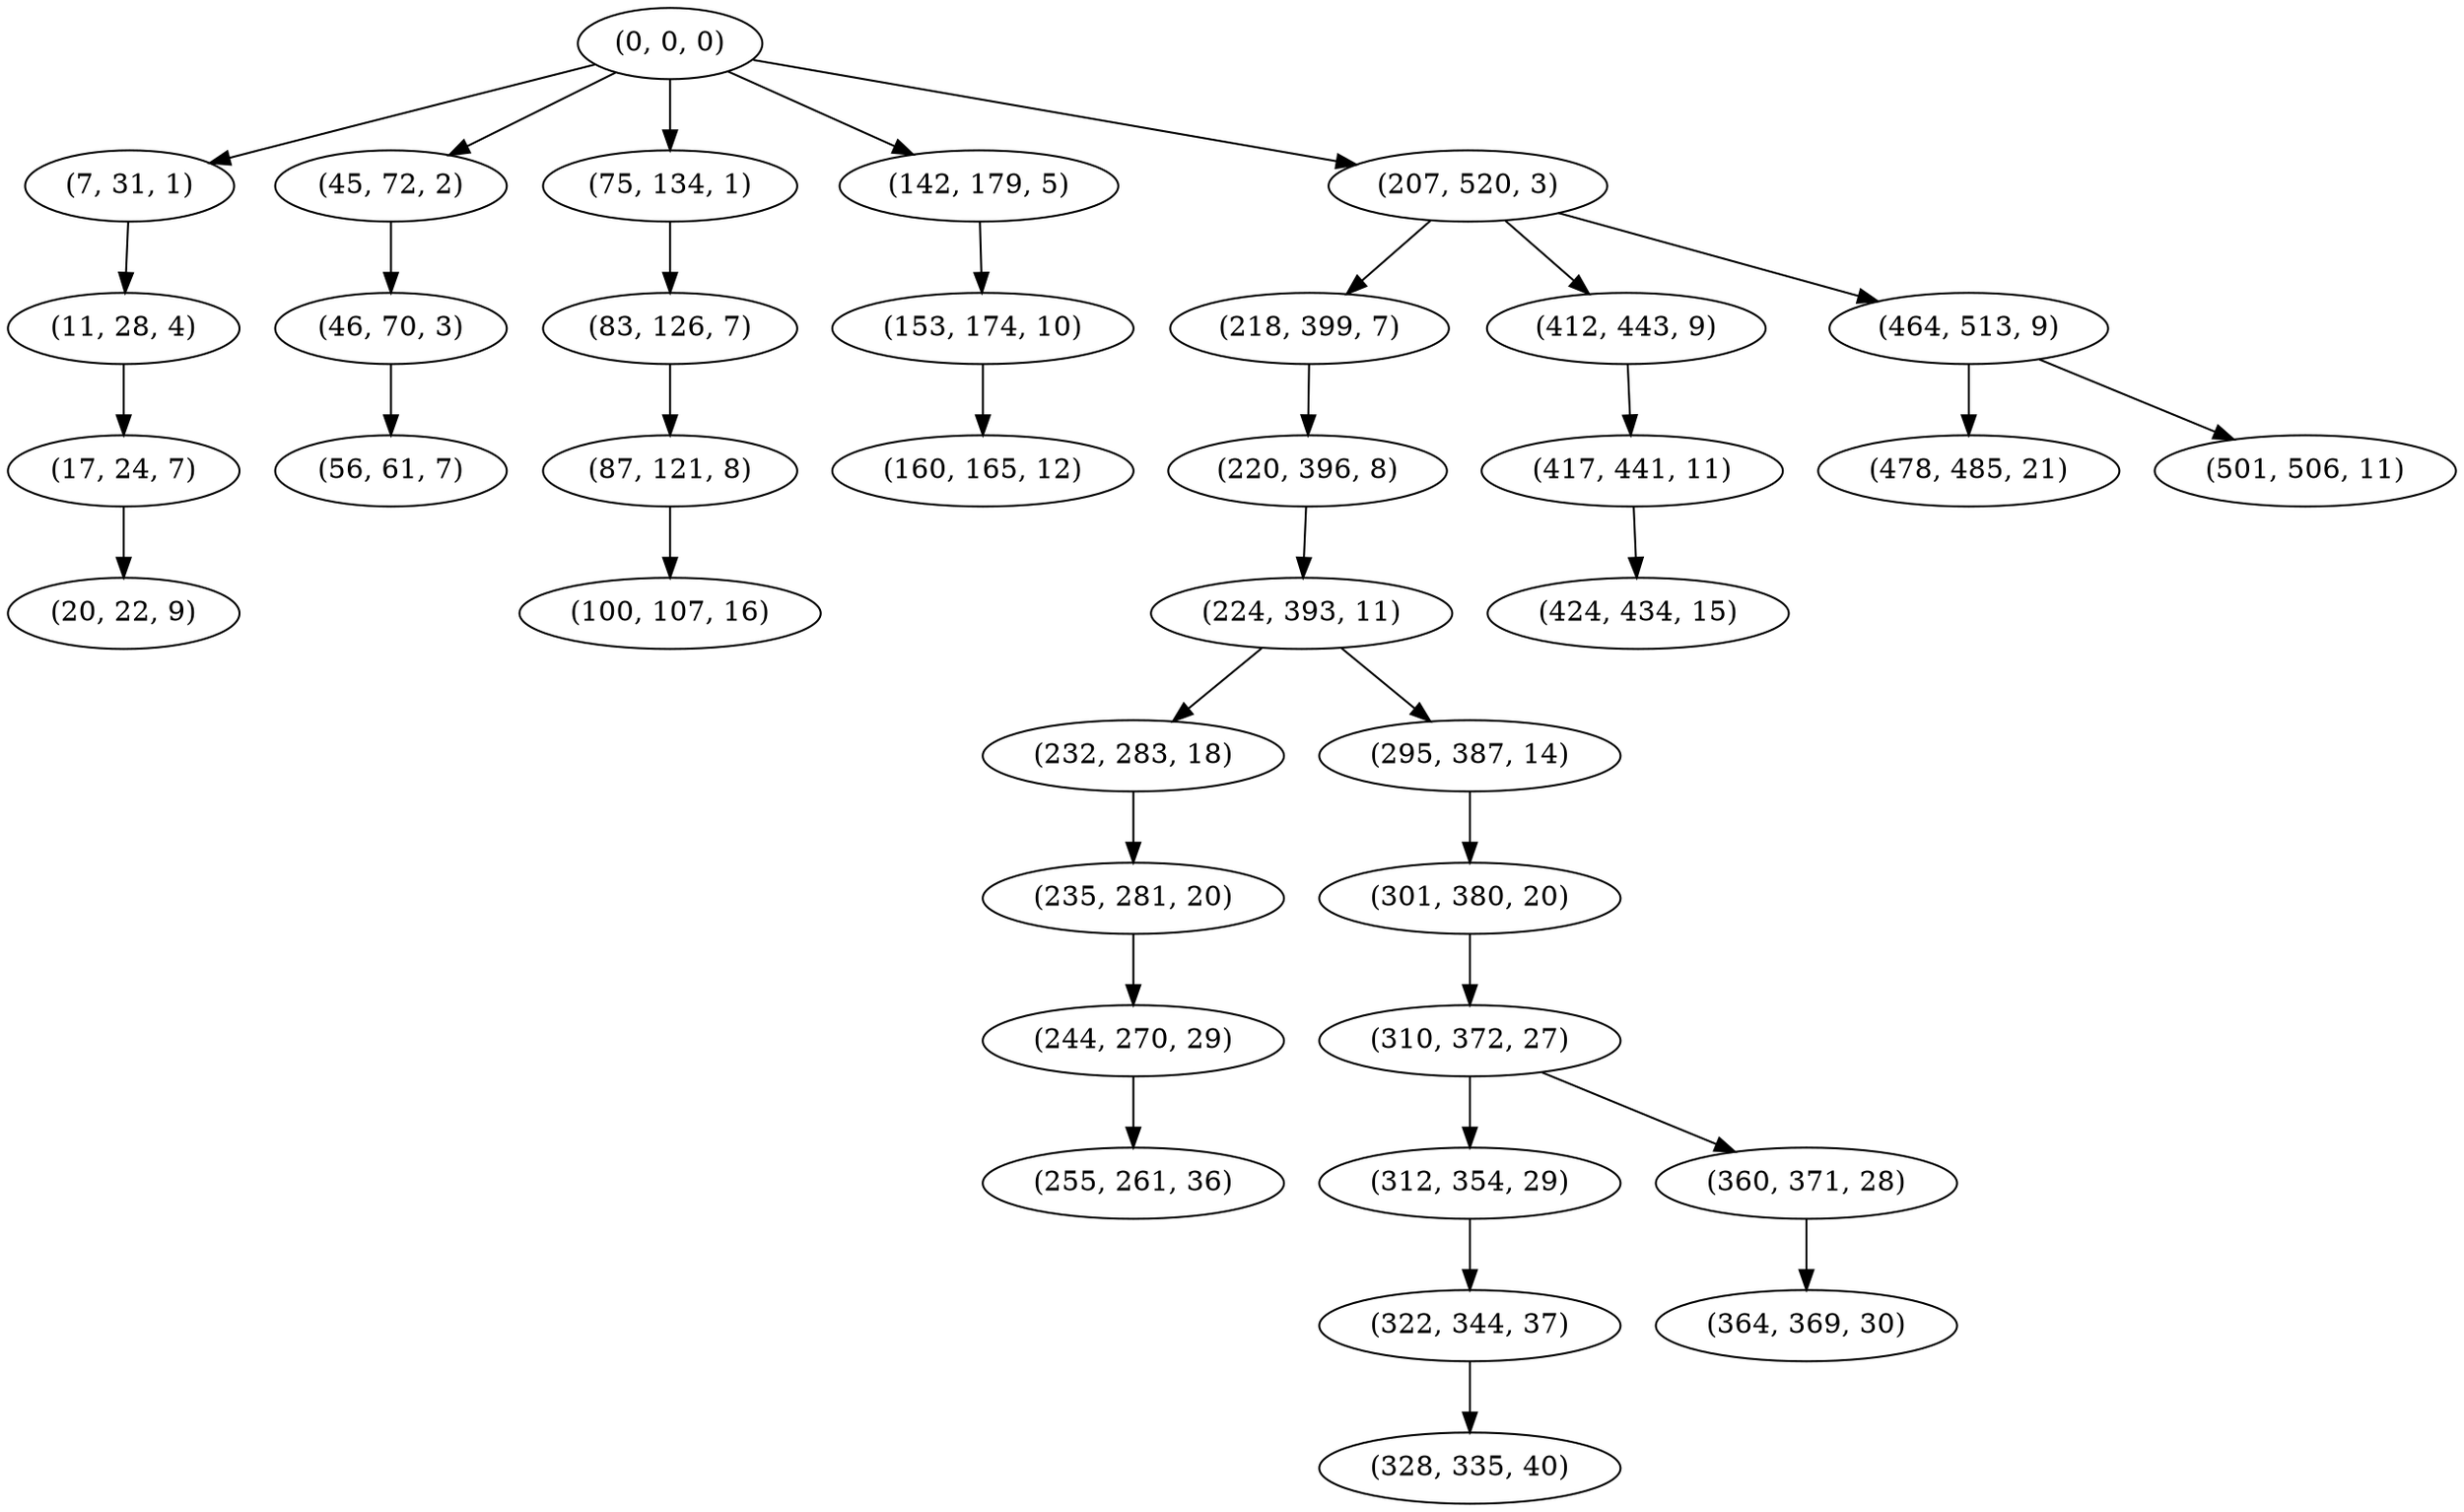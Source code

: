 digraph tree {
    "(0, 0, 0)";
    "(7, 31, 1)";
    "(11, 28, 4)";
    "(17, 24, 7)";
    "(20, 22, 9)";
    "(45, 72, 2)";
    "(46, 70, 3)";
    "(56, 61, 7)";
    "(75, 134, 1)";
    "(83, 126, 7)";
    "(87, 121, 8)";
    "(100, 107, 16)";
    "(142, 179, 5)";
    "(153, 174, 10)";
    "(160, 165, 12)";
    "(207, 520, 3)";
    "(218, 399, 7)";
    "(220, 396, 8)";
    "(224, 393, 11)";
    "(232, 283, 18)";
    "(235, 281, 20)";
    "(244, 270, 29)";
    "(255, 261, 36)";
    "(295, 387, 14)";
    "(301, 380, 20)";
    "(310, 372, 27)";
    "(312, 354, 29)";
    "(322, 344, 37)";
    "(328, 335, 40)";
    "(360, 371, 28)";
    "(364, 369, 30)";
    "(412, 443, 9)";
    "(417, 441, 11)";
    "(424, 434, 15)";
    "(464, 513, 9)";
    "(478, 485, 21)";
    "(501, 506, 11)";
    "(0, 0, 0)" -> "(7, 31, 1)";
    "(0, 0, 0)" -> "(45, 72, 2)";
    "(0, 0, 0)" -> "(75, 134, 1)";
    "(0, 0, 0)" -> "(142, 179, 5)";
    "(0, 0, 0)" -> "(207, 520, 3)";
    "(7, 31, 1)" -> "(11, 28, 4)";
    "(11, 28, 4)" -> "(17, 24, 7)";
    "(17, 24, 7)" -> "(20, 22, 9)";
    "(45, 72, 2)" -> "(46, 70, 3)";
    "(46, 70, 3)" -> "(56, 61, 7)";
    "(75, 134, 1)" -> "(83, 126, 7)";
    "(83, 126, 7)" -> "(87, 121, 8)";
    "(87, 121, 8)" -> "(100, 107, 16)";
    "(142, 179, 5)" -> "(153, 174, 10)";
    "(153, 174, 10)" -> "(160, 165, 12)";
    "(207, 520, 3)" -> "(218, 399, 7)";
    "(207, 520, 3)" -> "(412, 443, 9)";
    "(207, 520, 3)" -> "(464, 513, 9)";
    "(218, 399, 7)" -> "(220, 396, 8)";
    "(220, 396, 8)" -> "(224, 393, 11)";
    "(224, 393, 11)" -> "(232, 283, 18)";
    "(224, 393, 11)" -> "(295, 387, 14)";
    "(232, 283, 18)" -> "(235, 281, 20)";
    "(235, 281, 20)" -> "(244, 270, 29)";
    "(244, 270, 29)" -> "(255, 261, 36)";
    "(295, 387, 14)" -> "(301, 380, 20)";
    "(301, 380, 20)" -> "(310, 372, 27)";
    "(310, 372, 27)" -> "(312, 354, 29)";
    "(310, 372, 27)" -> "(360, 371, 28)";
    "(312, 354, 29)" -> "(322, 344, 37)";
    "(322, 344, 37)" -> "(328, 335, 40)";
    "(360, 371, 28)" -> "(364, 369, 30)";
    "(412, 443, 9)" -> "(417, 441, 11)";
    "(417, 441, 11)" -> "(424, 434, 15)";
    "(464, 513, 9)" -> "(478, 485, 21)";
    "(464, 513, 9)" -> "(501, 506, 11)";
}
